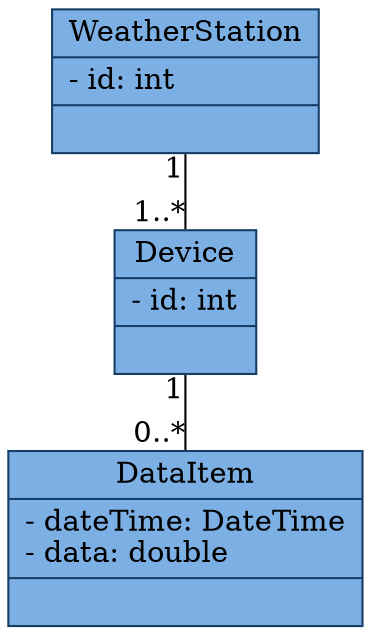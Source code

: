 digraph weather_systems_er {
  node [style=filled, fillcolor="#7cb0e4", color="#153d66"]

  node [shape=record]; { node[label = "{<name>WeatherStation|- id: int\l|<methods>}"] weather_station_class };
  node [shape=record]; { node[label = "{<name>Device|- id: int\l|<methods>}"] device_class };
  node [shape=record]; { node[label = "{<name>DataItem|- dateTime: DateTime\l- data: double\l|}"] data_item_class };

  edge[arrowhead=none];
  weather_station_class:methods -> device_class:name [headlabel="1..*", taillabel="1"];
  device_class:methods -> data_item_class:name [headlabel="0..*", taillabel="1"];
}
